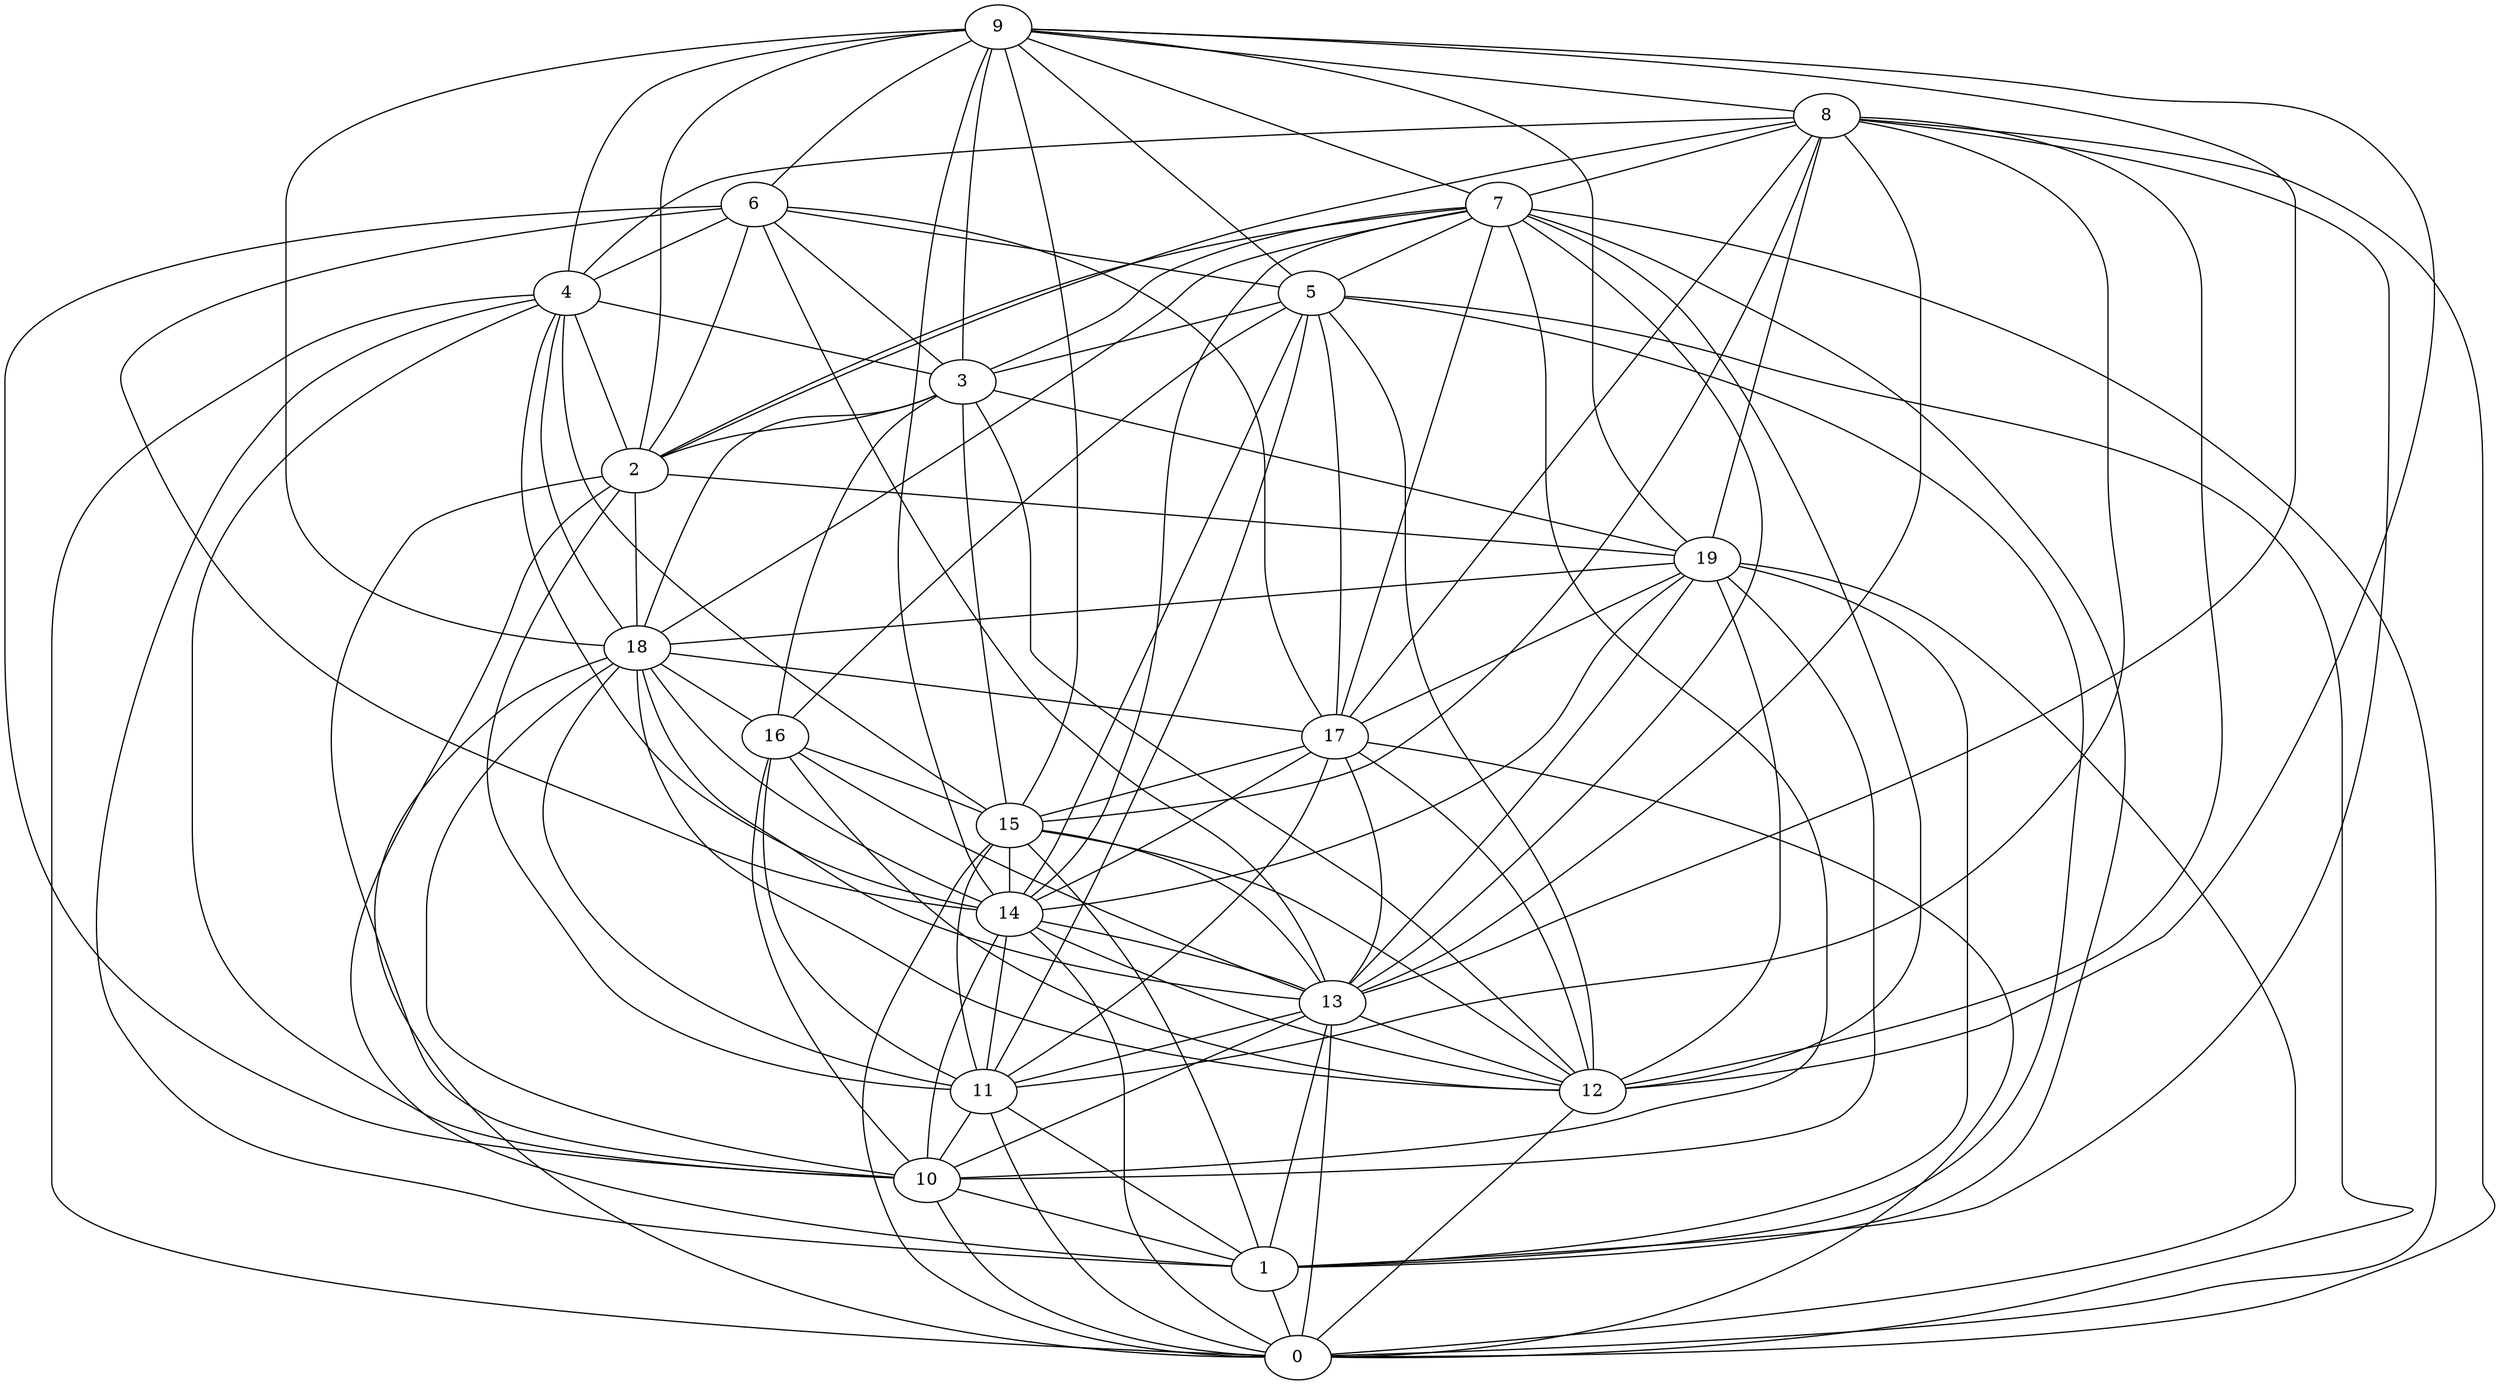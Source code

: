 digraph GG_graph {

subgraph G_graph {
edge [color = black]
"3" -> "19" [dir = none]
"3" -> "18" [dir = none]
"3" -> "15" [dir = none]
"16" -> "11" [dir = none]
"16" -> "10" [dir = none]
"16" -> "13" [dir = none]
"14" -> "12" [dir = none]
"14" -> "11" [dir = none]
"14" -> "0" [dir = none]
"14" -> "10" [dir = none]
"14" -> "13" [dir = none]
"2" -> "10" [dir = none]
"2" -> "11" [dir = none]
"2" -> "18" [dir = none]
"19" -> "13" [dir = none]
"19" -> "17" [dir = none]
"6" -> "4" [dir = none]
"6" -> "17" [dir = none]
"6" -> "14" [dir = none]
"6" -> "5" [dir = none]
"6" -> "3" [dir = none]
"6" -> "2" [dir = none]
"6" -> "10" [dir = none]
"5" -> "3" [dir = none]
"5" -> "17" [dir = none]
"5" -> "11" [dir = none]
"18" -> "14" [dir = none]
"11" -> "1" [dir = none]
"11" -> "0" [dir = none]
"7" -> "0" [dir = none]
"7" -> "13" [dir = none]
"7" -> "14" [dir = none]
"7" -> "3" [dir = none]
"7" -> "1" [dir = none]
"17" -> "15" [dir = none]
"17" -> "14" [dir = none]
"17" -> "11" [dir = none]
"17" -> "12" [dir = none]
"8" -> "0" [dir = none]
"8" -> "13" [dir = none]
"4" -> "18" [dir = none]
"4" -> "15" [dir = none]
"4" -> "0" [dir = none]
"9" -> "19" [dir = none]
"9" -> "6" [dir = none]
"9" -> "15" [dir = none]
"9" -> "18" [dir = none]
"9" -> "5" [dir = none]
"9" -> "14" [dir = none]
"9" -> "8" [dir = none]
"13" -> "10" [dir = none]
"13" -> "12" [dir = none]
"13" -> "11" [dir = none]
"15" -> "12" [dir = none]
"15" -> "11" [dir = none]
"15" -> "0" [dir = none]
"10" -> "1" [dir = none]
"19" -> "0" [dir = none]
"1" -> "0" [dir = none]
"8" -> "11" [dir = none]
"7" -> "10" [dir = none]
"12" -> "0" [dir = none]
"6" -> "13" [dir = none]
"3" -> "16" [dir = none]
"9" -> "4" [dir = none]
"13" -> "0" [dir = none]
"13" -> "1" [dir = none]
"5" -> "16" [dir = none]
"7" -> "18" [dir = none]
"9" -> "2" [dir = none]
"8" -> "2" [dir = none]
"5" -> "1" [dir = none]
"8" -> "12" [dir = none]
"4" -> "2" [dir = none]
"15" -> "13" [dir = none]
"10" -> "0" [dir = none]
"8" -> "1" [dir = none]
"5" -> "14" [dir = none]
"8" -> "15" [dir = none]
"9" -> "12" [dir = none]
"18" -> "17" [dir = none]
"4" -> "3" [dir = none]
"3" -> "2" [dir = none]
"18" -> "12" [dir = none]
"17" -> "0" [dir = none]
"2" -> "19" [dir = none]
"8" -> "4" [dir = none]
"17" -> "13" [dir = none]
"18" -> "10" [dir = none]
"18" -> "11" [dir = none]
"19" -> "1" [dir = none]
"4" -> "1" [dir = none]
"2" -> "1" [dir = none]
"7" -> "2" [dir = none]
"8" -> "19" [dir = none]
"4" -> "14" [dir = none]
"19" -> "18" [dir = none]
"19" -> "12" [dir = none]
"5" -> "0" [dir = none]
"4" -> "10" [dir = none]
"18" -> "16" [dir = none]
"9" -> "7" [dir = none]
"8" -> "17" [dir = none]
"7" -> "17" [dir = none]
"7" -> "5" [dir = none]
"16" -> "15" [dir = none]
"8" -> "7" [dir = none]
"15" -> "1" [dir = none]
"18" -> "13" [dir = none]
"5" -> "12" [dir = none]
"3" -> "12" [dir = none]
"11" -> "10" [dir = none]
"19" -> "10" [dir = none]
"9" -> "3" [dir = none]
"7" -> "12" [dir = none]
"16" -> "12" [dir = none]
"18" -> "0" [dir = none]
"15" -> "14" [dir = none]
"19" -> "14" [dir = none]
"9" -> "13" [dir = none]
}

}

